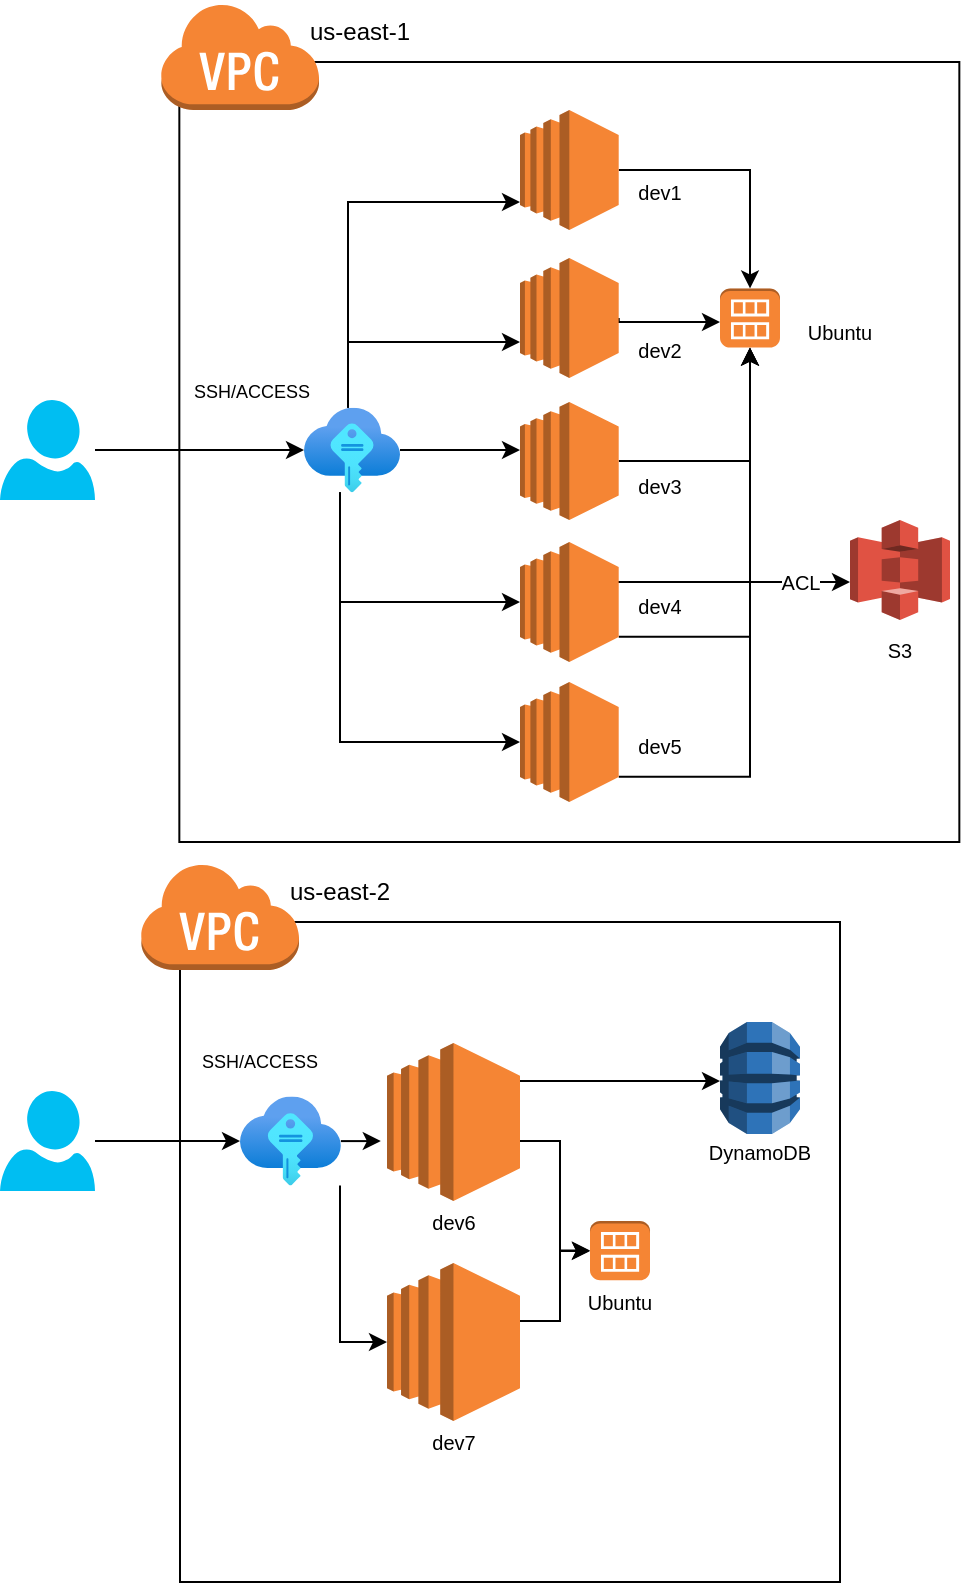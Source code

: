 <mxfile version="20.3.0" type="github"><diagram name="Page-1" id="aaaa8250-4180-3840-79b5-4cada1eebb92"><mxGraphModel dx="545" dy="-365" grid="1" gridSize="10" guides="1" tooltips="1" connect="1" arrows="1" fold="1" page="1" pageScale="1" pageWidth="850" pageHeight="1100" background="none" math="0" shadow="0"><root><mxCell id="0"/><mxCell id="1" parent="0"/><mxCell id="fo-yvIUegyUkC5zMCnb2-13" value="" style="whiteSpace=wrap;html=1;aspect=fixed;fillColor=none;imageAspect=0;resizable=1;resizeWidth=1;resizeHeight=1;recursiveResize=0;rotatable=0;cloneable=0;deletable=0;expand=0;" vertex="1" parent="1"><mxGeometry x="999.67" y="1210" width="390" height="390" as="geometry"/></mxCell><mxCell id="fo-yvIUegyUkC5zMCnb2-14" value="" style="outlineConnect=0;dashed=0;verticalLabelPosition=bottom;verticalAlign=top;align=center;html=1;shape=mxgraph.aws3.virtual_private_cloud;fillColor=#F58534;gradientColor=none;" vertex="1" parent="1"><mxGeometry x="990" y="1180" width="79.5" height="54" as="geometry"/></mxCell><mxCell id="fo-yvIUegyUkC5zMCnb2-17" value="" style="whiteSpace=wrap;html=1;aspect=fixed;fillColor=none;imageAspect=0;resizable=1;resizeWidth=1;resizeHeight=1;recursiveResize=0;rotatable=0;cloneable=0;deletable=0;expand=0;" vertex="1" parent="1"><mxGeometry x="1000" y="1640" width="330" height="330" as="geometry"/></mxCell><mxCell id="fo-yvIUegyUkC5zMCnb2-18" value="" style="outlineConnect=0;dashed=0;verticalLabelPosition=bottom;verticalAlign=top;align=center;html=1;shape=mxgraph.aws3.virtual_private_cloud;fillColor=#F58534;gradientColor=none;" vertex="1" parent="1"><mxGeometry x="980" y="1610" width="79.5" height="54" as="geometry"/></mxCell><mxCell id="fo-yvIUegyUkC5zMCnb2-19" value="" style="outlineConnect=0;dashed=0;verticalLabelPosition=bottom;verticalAlign=top;align=center;html=1;shape=mxgraph.aws3.dynamo_db;fillColor=#2E73B8;gradientColor=none;" vertex="1" parent="1"><mxGeometry x="1270" y="1690" width="40" height="56" as="geometry"/></mxCell><mxCell id="fo-yvIUegyUkC5zMCnb2-41" style="edgeStyle=orthogonalEdgeStyle;rounded=0;orthogonalLoop=1;jettySize=auto;html=1;exitX=1;exitY=0.5;exitDx=0;exitDy=0;exitPerimeter=0;" edge="1" parent="1" source="fo-yvIUegyUkC5zMCnb2-31" target="fo-yvIUegyUkC5zMCnb2-20"><mxGeometry relative="1" as="geometry"><Array as="points"><mxPoint x="1219" y="1340"/></Array></mxGeometry></mxCell><mxCell id="fo-yvIUegyUkC5zMCnb2-42" style="edgeStyle=orthogonalEdgeStyle;rounded=0;orthogonalLoop=1;jettySize=auto;html=1;verticalAlign=bottom;horizontal=0;endArrow=classic;endFill=1;strokeColor=default;exitX=1;exitY=0.5;exitDx=0;exitDy=0;exitPerimeter=0;" edge="1" parent="1" source="fo-yvIUegyUkC5zMCnb2-32" target="fo-yvIUegyUkC5zMCnb2-20"><mxGeometry relative="1" as="geometry"/></mxCell><mxCell id="fo-yvIUegyUkC5zMCnb2-43" style="edgeStyle=orthogonalEdgeStyle;rounded=0;orthogonalLoop=1;jettySize=auto;html=1;exitX=1;exitY=0.5;exitDx=0;exitDy=0;exitPerimeter=0;" edge="1" parent="1" source="fo-yvIUegyUkC5zMCnb2-30" target="fo-yvIUegyUkC5zMCnb2-20"><mxGeometry relative="1" as="geometry"/></mxCell><mxCell id="fo-yvIUegyUkC5zMCnb2-44" style="edgeStyle=orthogonalEdgeStyle;rounded=0;orthogonalLoop=1;jettySize=auto;html=1;exitX=1;exitY=0.79;exitDx=0;exitDy=0;exitPerimeter=0;" edge="1" parent="1" source="fo-yvIUegyUkC5zMCnb2-24" target="fo-yvIUegyUkC5zMCnb2-20"><mxGeometry relative="1" as="geometry"/></mxCell><mxCell id="fo-yvIUegyUkC5zMCnb2-48" style="edgeStyle=orthogonalEdgeStyle;rounded=0;orthogonalLoop=1;jettySize=auto;html=1;verticalAlign=middle;exitX=1;exitY=0.79;exitDx=0;exitDy=0;exitPerimeter=0;" edge="1" parent="1" source="fo-yvIUegyUkC5zMCnb2-47" target="fo-yvIUegyUkC5zMCnb2-20"><mxGeometry relative="1" as="geometry"/></mxCell><mxCell id="fo-yvIUegyUkC5zMCnb2-20" value="" style="outlineConnect=0;dashed=0;verticalLabelPosition=bottom;verticalAlign=top;align=center;html=1;shape=mxgraph.aws3.ami;fillColor=#F58534;gradientColor=none;direction=west;" vertex="1" parent="1"><mxGeometry x="1270" y="1323.19" width="30" height="29.62" as="geometry"/></mxCell><mxCell id="fo-yvIUegyUkC5zMCnb2-75" style="edgeStyle=orthogonalEdgeStyle;rounded=0;orthogonalLoop=1;jettySize=auto;html=1;strokeColor=default;fontSize=10;endArrow=classic;endFill=1;" edge="1" parent="1" target="fo-yvIUegyUkC5zMCnb2-74"><mxGeometry relative="1" as="geometry"><mxPoint x="1210" y="1470" as="sourcePoint"/><Array as="points"><mxPoint x="1240" y="1470"/><mxPoint x="1240" y="1470"/></Array></mxGeometry></mxCell><mxCell id="fo-yvIUegyUkC5zMCnb2-79" value="ACL" style="edgeLabel;html=1;align=center;verticalAlign=middle;resizable=0;points=[];fontSize=10;" vertex="1" connectable="0" parent="fo-yvIUegyUkC5zMCnb2-75"><mxGeometry x="0.459" relative="1" as="geometry"><mxPoint x="9" as="offset"/></mxGeometry></mxCell><mxCell id="fo-yvIUegyUkC5zMCnb2-24" value="" style="outlineConnect=0;dashed=0;verticalLabelPosition=bottom;verticalAlign=top;align=center;html=1;shape=mxgraph.aws3.ec2;fillColor=#F58534;gradientColor=none;" vertex="1" parent="1"><mxGeometry x="1170" y="1450" width="49.35" height="60" as="geometry"/></mxCell><mxCell id="fo-yvIUegyUkC5zMCnb2-50" style="edgeStyle=orthogonalEdgeStyle;rounded=0;orthogonalLoop=1;jettySize=auto;html=1;" edge="1" parent="1" source="fo-yvIUegyUkC5zMCnb2-25"><mxGeometry relative="1" as="geometry"><mxPoint x="1270" y="1719.5" as="targetPoint"/><Array as="points"><mxPoint x="1190" y="1719.5"/><mxPoint x="1190" y="1719.5"/></Array></mxGeometry></mxCell><mxCell id="fo-yvIUegyUkC5zMCnb2-25" value="" style="outlineConnect=0;dashed=0;verticalLabelPosition=bottom;verticalAlign=top;align=center;html=1;shape=mxgraph.aws3.ec2;fillColor=#F58534;gradientColor=none;" vertex="1" parent="1"><mxGeometry x="1103.5" y="1700.5" width="66.5" height="79" as="geometry"/></mxCell><mxCell id="fo-yvIUegyUkC5zMCnb2-30" value="" style="outlineConnect=0;dashed=0;verticalLabelPosition=bottom;verticalAlign=top;align=center;html=1;shape=mxgraph.aws3.ec2;fillColor=#F58534;gradientColor=none;" vertex="1" parent="1"><mxGeometry x="1170" y="1380" width="49.35" height="59" as="geometry"/></mxCell><mxCell id="fo-yvIUegyUkC5zMCnb2-31" value="" style="outlineConnect=0;dashed=0;verticalLabelPosition=bottom;verticalAlign=top;align=center;html=1;shape=mxgraph.aws3.ec2;fillColor=#F58534;gradientColor=none;" vertex="1" parent="1"><mxGeometry x="1170" y="1308" width="49.35" height="60" as="geometry"/></mxCell><mxCell id="fo-yvIUegyUkC5zMCnb2-32" value="" style="outlineConnect=0;dashed=0;verticalLabelPosition=bottom;verticalAlign=top;align=center;html=1;shape=mxgraph.aws3.ec2;fillColor=#F58534;gradientColor=none;" vertex="1" parent="1"><mxGeometry x="1170" y="1234" width="49.35" height="60" as="geometry"/></mxCell><mxCell id="fo-yvIUegyUkC5zMCnb2-33" value="dev6" style="text;html=1;strokeColor=none;fillColor=none;align=center;verticalAlign=middle;whiteSpace=wrap;rounded=0;fontSize=10;" vertex="1" parent="1"><mxGeometry x="1106.75" y="1779.5" width="60" height="20" as="geometry"/></mxCell><mxCell id="fo-yvIUegyUkC5zMCnb2-34" value="us-east-2" style="text;html=1;strokeColor=none;fillColor=none;align=center;verticalAlign=middle;whiteSpace=wrap;rounded=0;" vertex="1" parent="1"><mxGeometry x="1050" y="1610" width="60" height="30" as="geometry"/></mxCell><mxCell id="fo-yvIUegyUkC5zMCnb2-35" value="us-east-1" style="text;html=1;strokeColor=none;fillColor=none;align=center;verticalAlign=middle;whiteSpace=wrap;rounded=0;" vertex="1" parent="1"><mxGeometry x="1060" y="1180" width="60" height="30" as="geometry"/></mxCell><mxCell id="fo-yvIUegyUkC5zMCnb2-45" value="Ubuntu" style="text;html=1;strokeColor=none;fillColor=none;align=center;verticalAlign=middle;whiteSpace=wrap;rounded=0;fontSize=10;" vertex="1" parent="1"><mxGeometry x="1300" y="1330" width="60" height="30" as="geometry"/></mxCell><mxCell id="fo-yvIUegyUkC5zMCnb2-47" value="" style="outlineConnect=0;dashed=0;verticalLabelPosition=bottom;verticalAlign=top;align=center;html=1;shape=mxgraph.aws3.ec2;fillColor=#F58534;gradientColor=none;" vertex="1" parent="1"><mxGeometry x="1170" y="1520" width="49.35" height="60" as="geometry"/></mxCell><mxCell id="fo-yvIUegyUkC5zMCnb2-49" value="DynamoDB" style="text;html=1;strokeColor=none;fillColor=none;align=center;verticalAlign=middle;whiteSpace=wrap;rounded=0;fontSize=10;" vertex="1" parent="1"><mxGeometry x="1260" y="1739.75" width="60" height="30" as="geometry"/></mxCell><mxCell id="fo-yvIUegyUkC5zMCnb2-51" value="" style="outlineConnect=0;dashed=0;verticalLabelPosition=bottom;verticalAlign=top;align=center;html=1;shape=mxgraph.aws3.ec2;fillColor=#F58534;gradientColor=none;" vertex="1" parent="1"><mxGeometry x="1103.5" y="1810.5" width="66.5" height="79" as="geometry"/></mxCell><mxCell id="fo-yvIUegyUkC5zMCnb2-52" value="dev7" style="text;html=1;strokeColor=none;fillColor=none;align=center;verticalAlign=middle;whiteSpace=wrap;rounded=0;fontSize=10;" vertex="1" parent="1"><mxGeometry x="1106.75" y="1889.5" width="60" height="20" as="geometry"/></mxCell><mxCell id="fo-yvIUegyUkC5zMCnb2-54" style="edgeStyle=orthogonalEdgeStyle;rounded=0;orthogonalLoop=1;jettySize=auto;html=1;" edge="1" parent="1" source="fo-yvIUegyUkC5zMCnb2-25" target="fo-yvIUegyUkC5zMCnb2-53"><mxGeometry relative="1" as="geometry"><Array as="points"><mxPoint x="1190" y="1749.5"/><mxPoint x="1190" y="1804.5"/></Array></mxGeometry></mxCell><mxCell id="fo-yvIUegyUkC5zMCnb2-55" style="edgeStyle=orthogonalEdgeStyle;rounded=0;orthogonalLoop=1;jettySize=auto;html=1;entryX=1;entryY=0.5;entryDx=0;entryDy=0;entryPerimeter=0;" edge="1" parent="1" source="fo-yvIUegyUkC5zMCnb2-51" target="fo-yvIUegyUkC5zMCnb2-53"><mxGeometry relative="1" as="geometry"><Array as="points"><mxPoint x="1190" y="1839.5"/><mxPoint x="1190" y="1804.5"/></Array></mxGeometry></mxCell><mxCell id="fo-yvIUegyUkC5zMCnb2-53" value="" style="outlineConnect=0;dashed=0;verticalLabelPosition=bottom;verticalAlign=top;align=center;html=1;shape=mxgraph.aws3.ami;fillColor=#F58534;gradientColor=none;direction=west;" vertex="1" parent="1"><mxGeometry x="1205" y="1789.5" width="30" height="29.62" as="geometry"/></mxCell><mxCell id="fo-yvIUegyUkC5zMCnb2-60" style="edgeStyle=orthogonalEdgeStyle;rounded=0;orthogonalLoop=1;jettySize=auto;html=1;" edge="1" parent="1" source="fo-yvIUegyUkC5zMCnb2-57" target="fo-yvIUegyUkC5zMCnb2-32"><mxGeometry relative="1" as="geometry"><Array as="points"><mxPoint x="1084" y="1280"/></Array></mxGeometry></mxCell><mxCell id="fo-yvIUegyUkC5zMCnb2-61" style="edgeStyle=orthogonalEdgeStyle;rounded=0;orthogonalLoop=1;jettySize=auto;html=1;" edge="1" parent="1" source="fo-yvIUegyUkC5zMCnb2-57" target="fo-yvIUegyUkC5zMCnb2-31"><mxGeometry relative="1" as="geometry"><Array as="points"><mxPoint x="1084" y="1350"/></Array></mxGeometry></mxCell><mxCell id="fo-yvIUegyUkC5zMCnb2-62" value="" style="edgeStyle=orthogonalEdgeStyle;rounded=0;orthogonalLoop=1;jettySize=auto;html=1;" edge="1" parent="1" source="fo-yvIUegyUkC5zMCnb2-57" target="fo-yvIUegyUkC5zMCnb2-30"><mxGeometry relative="1" as="geometry"><Array as="points"><mxPoint x="1150" y="1404"/><mxPoint x="1150" y="1404"/></Array></mxGeometry></mxCell><mxCell id="fo-yvIUegyUkC5zMCnb2-63" style="edgeStyle=orthogonalEdgeStyle;rounded=0;orthogonalLoop=1;jettySize=auto;html=1;entryX=0;entryY=0.5;entryDx=0;entryDy=0;entryPerimeter=0;" edge="1" parent="1" source="fo-yvIUegyUkC5zMCnb2-57" target="fo-yvIUegyUkC5zMCnb2-24"><mxGeometry relative="1" as="geometry"><Array as="points"><mxPoint x="1080" y="1480"/></Array></mxGeometry></mxCell><mxCell id="fo-yvIUegyUkC5zMCnb2-64" value="" style="edgeStyle=orthogonalEdgeStyle;rounded=0;orthogonalLoop=1;jettySize=auto;html=1;entryX=0;entryY=0.5;entryDx=0;entryDy=0;entryPerimeter=0;" edge="1" parent="1" source="fo-yvIUegyUkC5zMCnb2-57" target="fo-yvIUegyUkC5zMCnb2-47"><mxGeometry relative="1" as="geometry"><Array as="points"><mxPoint x="1080" y="1550"/></Array></mxGeometry></mxCell><mxCell id="fo-yvIUegyUkC5zMCnb2-57" value="" style="aspect=fixed;html=1;points=[];align=center;image;fontSize=12;image=img/lib/azure2/other/SSH_Keys.svg;fillColor=none;" vertex="1" parent="1"><mxGeometry x="1062" y="1382.83" width="48" height="42.35" as="geometry"/></mxCell><mxCell id="fo-yvIUegyUkC5zMCnb2-59" style="edgeStyle=orthogonalEdgeStyle;rounded=0;orthogonalLoop=1;jettySize=auto;html=1;" edge="1" parent="1" source="fo-yvIUegyUkC5zMCnb2-58" target="fo-yvIUegyUkC5zMCnb2-57"><mxGeometry relative="1" as="geometry"/></mxCell><mxCell id="fo-yvIUegyUkC5zMCnb2-58" value="" style="verticalLabelPosition=bottom;html=1;verticalAlign=top;align=center;strokeColor=none;fillColor=#00BEF2;shape=mxgraph.azure.user;" vertex="1" parent="1"><mxGeometry x="910" y="1379" width="47.5" height="50" as="geometry"/></mxCell><mxCell id="fo-yvIUegyUkC5zMCnb2-65" value="SSH/ACCESS" style="text;html=1;strokeColor=none;fillColor=none;align=center;verticalAlign=middle;whiteSpace=wrap;rounded=0;fontSize=9;" vertex="1" parent="1"><mxGeometry x="1005.5" y="1360" width="60" height="30" as="geometry"/></mxCell><mxCell id="fo-yvIUegyUkC5zMCnb2-66" value="Ubuntu" style="text;html=1;strokeColor=none;fillColor=none;align=center;verticalAlign=middle;whiteSpace=wrap;rounded=0;fontSize=10;" vertex="1" parent="1"><mxGeometry x="1190" y="1814.5" width="60" height="30" as="geometry"/></mxCell><mxCell id="fo-yvIUegyUkC5zMCnb2-72" value="" style="edgeStyle=orthogonalEdgeStyle;rounded=0;orthogonalLoop=1;jettySize=auto;html=1;fontSize=9;" edge="1" parent="1" source="fo-yvIUegyUkC5zMCnb2-68"><mxGeometry relative="1" as="geometry"><mxPoint x="1100" y="1750" as="targetPoint"/></mxGeometry></mxCell><mxCell id="fo-yvIUegyUkC5zMCnb2-73" style="edgeStyle=orthogonalEdgeStyle;rounded=0;orthogonalLoop=1;jettySize=auto;html=1;fontSize=9;" edge="1" parent="1" source="fo-yvIUegyUkC5zMCnb2-68" target="fo-yvIUegyUkC5zMCnb2-51"><mxGeometry relative="1" as="geometry"><Array as="points"><mxPoint x="1080" y="1850"/></Array></mxGeometry></mxCell><mxCell id="fo-yvIUegyUkC5zMCnb2-68" value="" style="aspect=fixed;html=1;points=[];align=center;image;fontSize=12;image=img/lib/azure2/other/SSH_Keys.svg;fillColor=none;" vertex="1" parent="1"><mxGeometry x="1030" y="1727.25" width="50.43" height="44.5" as="geometry"/></mxCell><mxCell id="fo-yvIUegyUkC5zMCnb2-69" style="edgeStyle=orthogonalEdgeStyle;rounded=0;orthogonalLoop=1;jettySize=auto;html=1;" edge="1" parent="1" source="fo-yvIUegyUkC5zMCnb2-70" target="fo-yvIUegyUkC5zMCnb2-68"><mxGeometry relative="1" as="geometry"/></mxCell><mxCell id="fo-yvIUegyUkC5zMCnb2-70" value="" style="verticalLabelPosition=bottom;html=1;verticalAlign=top;align=center;strokeColor=none;fillColor=#00BEF2;shape=mxgraph.azure.user;" vertex="1" parent="1"><mxGeometry x="910" y="1724.5" width="47.5" height="50" as="geometry"/></mxCell><mxCell id="fo-yvIUegyUkC5zMCnb2-71" value="SSH/ACCESS" style="text;html=1;strokeColor=none;fillColor=none;align=center;verticalAlign=middle;whiteSpace=wrap;rounded=0;fontSize=9;" vertex="1" parent="1"><mxGeometry x="1009.5" y="1694.5" width="60" height="30" as="geometry"/></mxCell><mxCell id="fo-yvIUegyUkC5zMCnb2-74" value="" style="outlineConnect=0;dashed=0;verticalLabelPosition=bottom;verticalAlign=top;align=center;html=1;shape=mxgraph.aws3.s3;fillColor=#E05243;gradientColor=none;fontSize=10;" vertex="1" parent="1"><mxGeometry x="1335" y="1439" width="50" height="50" as="geometry"/></mxCell><mxCell id="fo-yvIUegyUkC5zMCnb2-78" value="S3" style="text;html=1;strokeColor=none;fillColor=none;align=center;verticalAlign=middle;whiteSpace=wrap;rounded=0;fontSize=10;" vertex="1" parent="1"><mxGeometry x="1330" y="1489" width="60" height="30" as="geometry"/></mxCell><mxCell id="fo-yvIUegyUkC5zMCnb2-80" value="dev1" style="text;html=1;strokeColor=none;fillColor=none;align=center;verticalAlign=middle;whiteSpace=wrap;rounded=0;fontSize=10;" vertex="1" parent="1"><mxGeometry x="1210" y="1260" width="60" height="30" as="geometry"/></mxCell><mxCell id="fo-yvIUegyUkC5zMCnb2-81" value="dev2" style="text;html=1;strokeColor=none;fillColor=none;align=center;verticalAlign=middle;whiteSpace=wrap;rounded=0;fontSize=10;" vertex="1" parent="1"><mxGeometry x="1210" y="1339" width="60" height="30" as="geometry"/></mxCell><mxCell id="fo-yvIUegyUkC5zMCnb2-82" value="dev3" style="text;html=1;strokeColor=none;fillColor=none;align=center;verticalAlign=middle;whiteSpace=wrap;rounded=0;fontSize=10;" vertex="1" parent="1"><mxGeometry x="1210" y="1407" width="60" height="30" as="geometry"/></mxCell><mxCell id="fo-yvIUegyUkC5zMCnb2-83" value="dev4" style="text;html=1;strokeColor=none;fillColor=none;align=center;verticalAlign=middle;whiteSpace=wrap;rounded=0;fontSize=10;" vertex="1" parent="1"><mxGeometry x="1210" y="1467" width="60" height="30" as="geometry"/></mxCell><mxCell id="fo-yvIUegyUkC5zMCnb2-84" value="dev5" style="text;html=1;strokeColor=none;fillColor=none;align=center;verticalAlign=middle;whiteSpace=wrap;rounded=0;fontSize=10;" vertex="1" parent="1"><mxGeometry x="1210" y="1537" width="60" height="30" as="geometry"/></mxCell></root></mxGraphModel></diagram></mxfile>